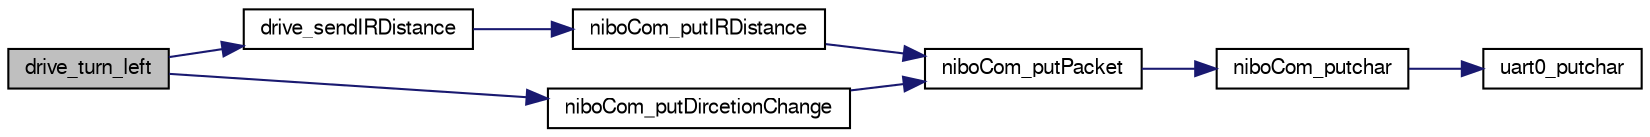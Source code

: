 digraph G
{
  edge [fontname="FreeSans",fontsize="10",labelfontname="FreeSans",labelfontsize="10"];
  node [fontname="FreeSans",fontsize="10",shape=record];
  rankdir=LR;
  Node1 [label="drive_turn_left",height=0.2,width=0.4,color="black", fillcolor="grey75", style="filled" fontcolor="black"];
  Node1 -> Node2 [color="midnightblue",fontsize="10",style="solid",fontname="FreeSans"];
  Node2 [label="drive_sendIRDistance",height=0.2,width=0.4,color="black", fillcolor="white", style="filled",URL="$drive_8c.html#a14dd377df8fc35f321b94470d994d1d4",tooltip="sends the IR-sensor values via xbee"];
  Node2 -> Node3 [color="midnightblue",fontsize="10",style="solid",fontname="FreeSans"];
  Node3 [label="niboCom_putIRDistance",height=0.2,width=0.4,color="black", fillcolor="white", style="filled",URL="$niboCom_8c.html#a7b4a49fd74ddce73f2d21c8237d35f82",tooltip="sends a IRDistance packet via xbee"];
  Node3 -> Node4 [color="midnightblue",fontsize="10",style="solid",fontname="FreeSans"];
  Node4 [label="niboCom_putPacket",height=0.2,width=0.4,color="black", fillcolor="white", style="filled",URL="$niboCom_8c.html#a2859c4990c06d21ae58d0a88d3b28467",tooltip="sends a niboCom packet via xbee"];
  Node4 -> Node5 [color="midnightblue",fontsize="10",style="solid",fontname="FreeSans"];
  Node5 [label="niboCom_putchar",height=0.2,width=0.4,color="black", fillcolor="white", style="filled",URL="$niboCom_8c.html#ae1e5321f17ac250714265f5007c2c866",tooltip="sends a char via xbee. Blocking function."];
  Node5 -> Node6 [color="midnightblue",fontsize="10",style="solid",fontname="FreeSans"];
  Node6 [label="uart0_putchar",height=0.2,width=0.4,color="black", fillcolor="white", style="filled",URL="$uart0_8c.html#abbeecbb2f51e542fdb5f89a26d3449da"];
  Node1 -> Node7 [color="midnightblue",fontsize="10",style="solid",fontname="FreeSans"];
  Node7 [label="niboCom_putDircetionChange",height=0.2,width=0.4,color="black", fillcolor="white", style="filled",URL="$niboCom_8c.html#ac2c2c2467adfe3e1a958f04227ebba6c",tooltip="sends a DirectionChange packet via xbee"];
  Node7 -> Node4 [color="midnightblue",fontsize="10",style="solid",fontname="FreeSans"];
}
